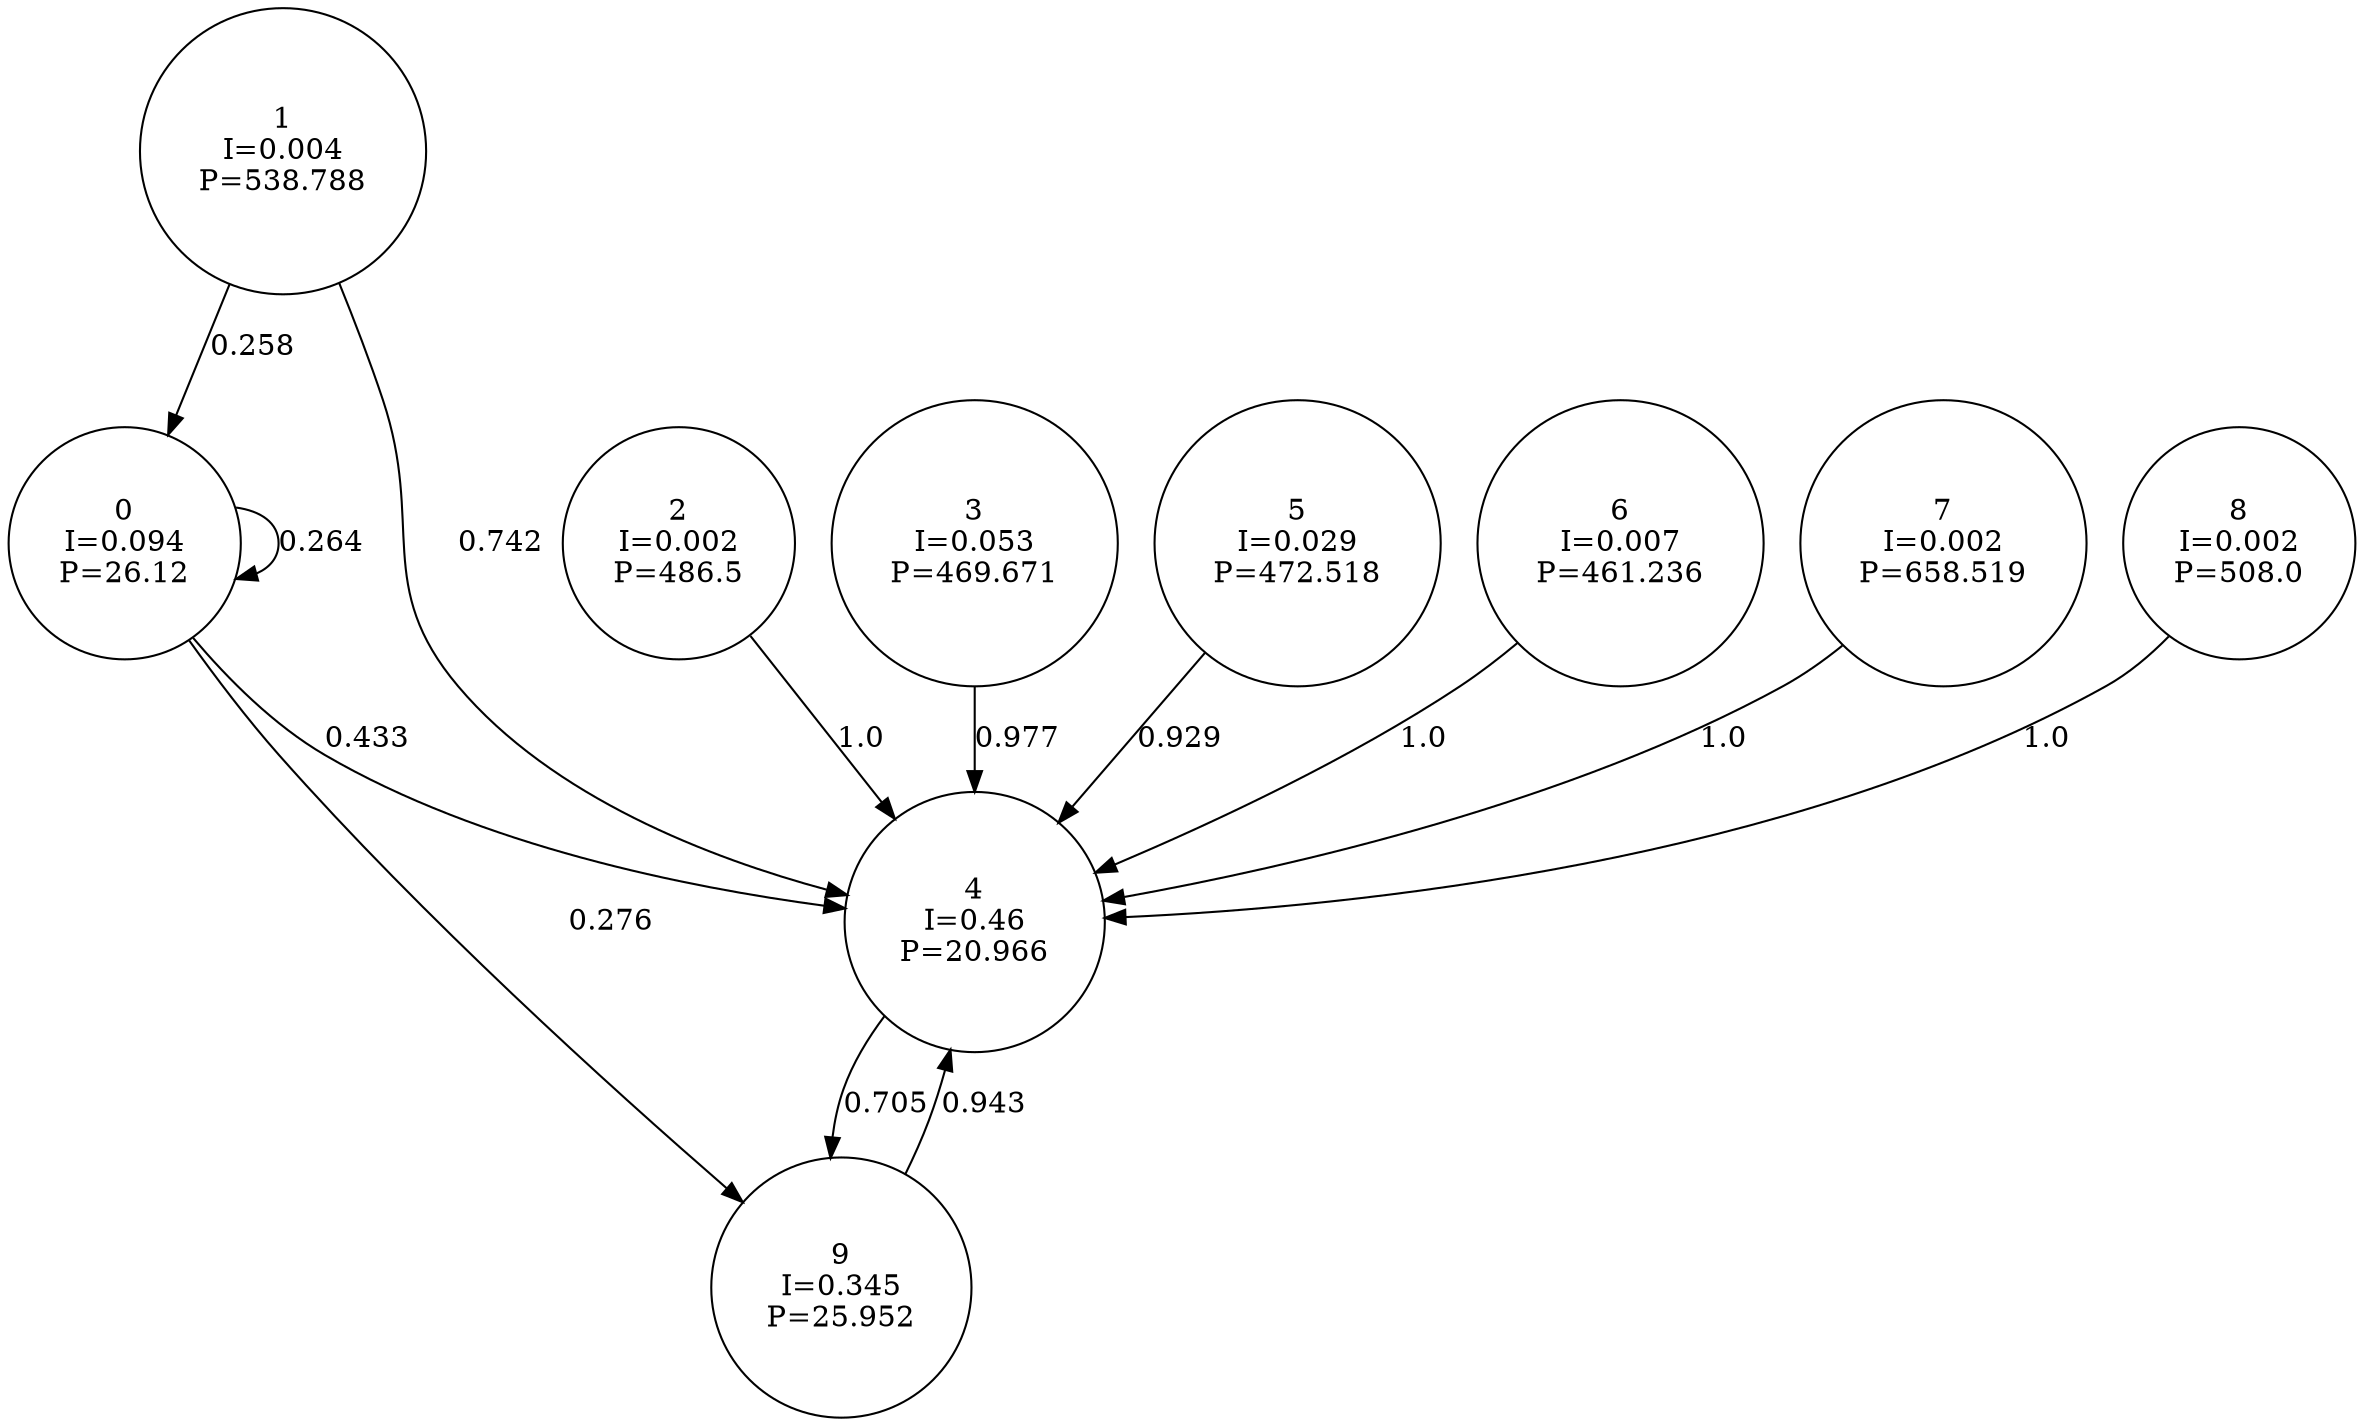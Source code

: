 digraph a {
0 [shape=circle, label="0\nI=0.094\nP=26.12"];
	0 -> 0 [label="0.264"];
	0 -> 4 [label="0.433"];
	0 -> 9 [label="0.276"];
1 [shape=circle, label="1\nI=0.004\nP=538.788"];
	1 -> 0 [label="0.258"];
	1 -> 4 [label="0.742"];
2 [shape=circle, label="2\nI=0.002\nP=486.5"];
	2 -> 4 [label="1.0"];
3 [shape=circle, label="3\nI=0.053\nP=469.671"];
	3 -> 4 [label="0.977"];
4 [shape=circle, label="4\nI=0.46\nP=20.966"];
	4 -> 9 [label="0.705"];
5 [shape=circle, label="5\nI=0.029\nP=472.518"];
	5 -> 4 [label="0.929"];
6 [shape=circle, label="6\nI=0.007\nP=461.236"];
	6 -> 4 [label="1.0"];
7 [shape=circle, label="7\nI=0.002\nP=658.519"];
	7 -> 4 [label="1.0"];
8 [shape=circle, label="8\nI=0.002\nP=508.0"];
	8 -> 4 [label="1.0"];
9 [shape=circle, label="9\nI=0.345\nP=25.952"];
	9 -> 4 [label="0.943"];
}